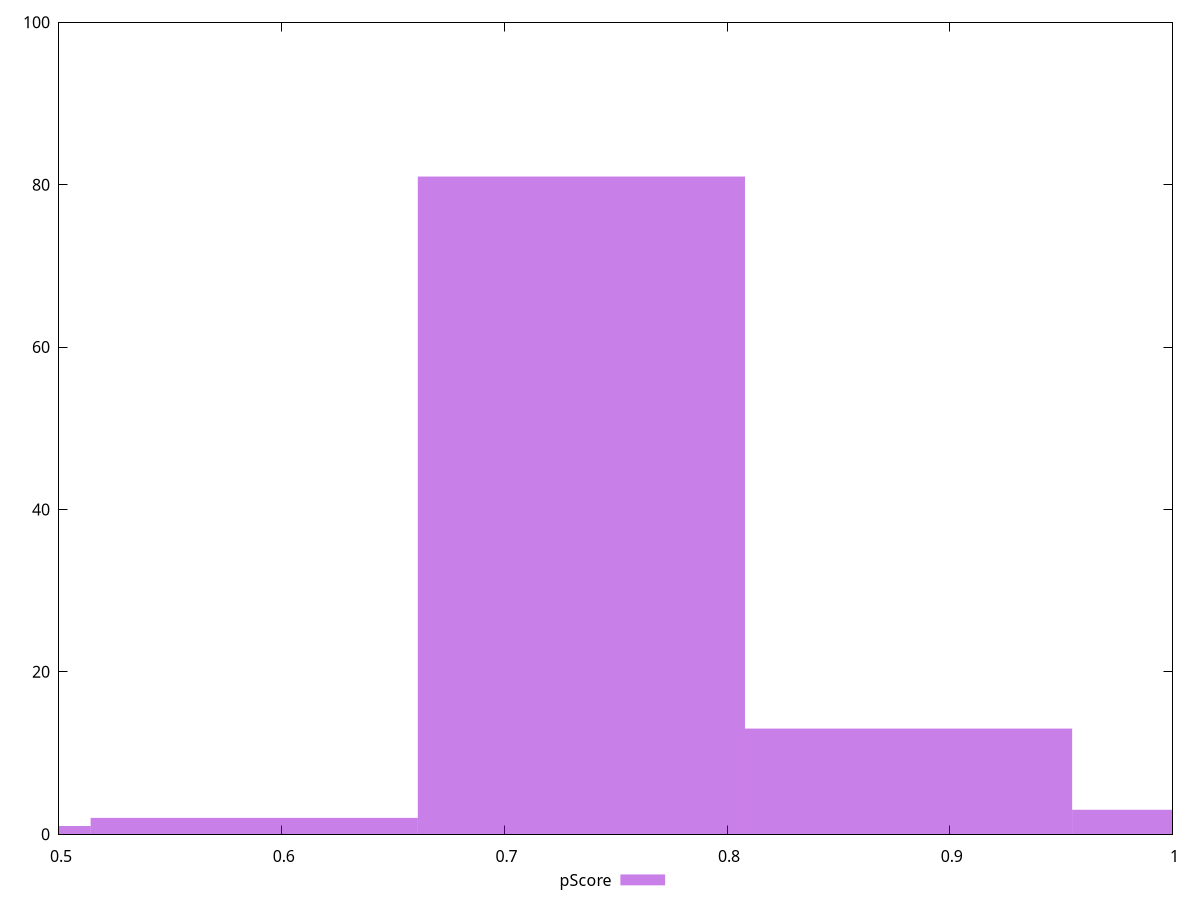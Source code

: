 reset

$pScore <<EOF
0.7345702969075869 81
0.8814843562891044 13
0.5876562375260695 2
1.0283984156706216 3
0.4407421781445522 1
EOF

set key outside below
set boxwidth 0.1469140593815174
set xrange [0.5:1]
set yrange [0:100]
set trange [0:100]
set style fill transparent solid 0.5 noborder
set terminal svg size 640, 490 enhanced background rgb 'white'
set output "report_00013_2021-02-09T12-04-24.940Z/unused-css-rules/samples/pages+cached+noadtech+nomedia/pScore/histogram.svg"

plot $pScore title "pScore" with boxes

reset
